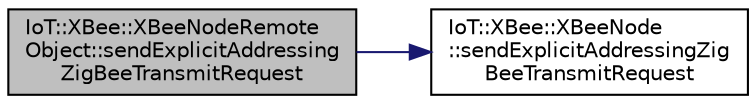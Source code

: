 digraph "IoT::XBee::XBeeNodeRemoteObject::sendExplicitAddressingZigBeeTransmitRequest"
{
 // LATEX_PDF_SIZE
  edge [fontname="Helvetica",fontsize="10",labelfontname="Helvetica",labelfontsize="10"];
  node [fontname="Helvetica",fontsize="10",shape=record];
  rankdir="LR";
  Node1 [label="IoT::XBee::XBeeNodeRemote\lObject::sendExplicitAddressing\lZigBeeTransmitRequest",height=0.2,width=0.4,color="black", fillcolor="grey75", style="filled", fontcolor="black",tooltip="Sends an AT command to the connected XBee device."];
  Node1 -> Node2 [color="midnightblue",fontsize="10",style="solid"];
  Node2 [label="IoT::XBee::XBeeNode\l::sendExplicitAddressingZig\lBeeTransmitRequest",height=0.2,width=0.4,color="black", fillcolor="white", style="filled",URL="$classIoT_1_1XBee_1_1XBeeNode.html#a701b4d708ac150586903368e7d36f830",tooltip="Sends a ZigBeeTransmitRequest to the XBee device."];
}

